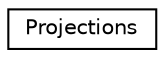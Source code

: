 digraph G
{
  edge [fontname="Helvetica",fontsize="10",labelfontname="Helvetica",labelfontsize="10"];
  node [fontname="Helvetica",fontsize="10",shape=record];
  rankdir=LR;
  Node1 [label="Projections",height=0.2,width=0.4,color="black", fillcolor="white", style="filled",URL="$da/d29/classProjections.html"];
}
